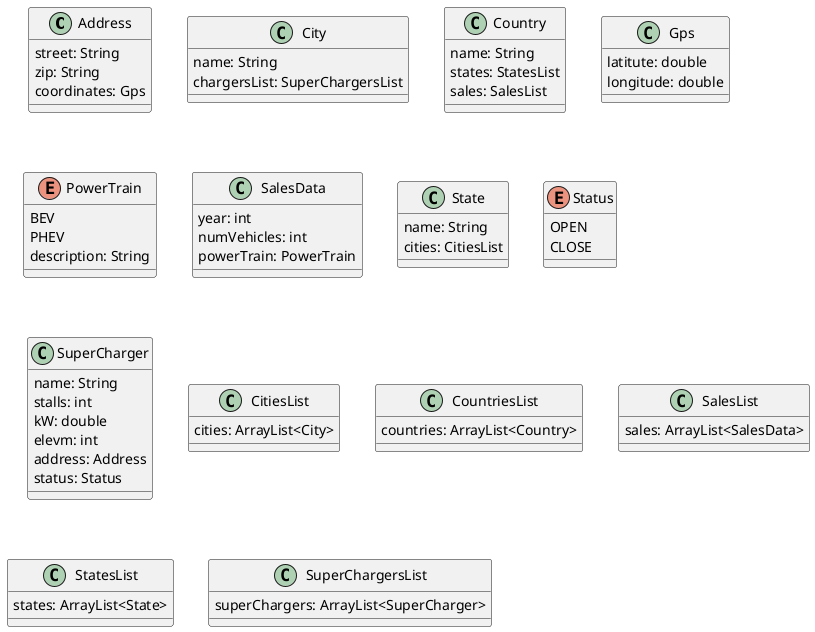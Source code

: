 @startuml
'skinparam monochrome true
skinparam packageStyle rectangle
skinparam shadowing false
'skinparam linetype polyline
skinparam linetype orto

skinparam classAttributeIconSize 0

'left to right direction

class Address{
street: String
zip: String
coordinates: Gps
}

class City{
name: String
chargersList: SuperChargersList
}

class Country{
name: String
states: StatesList
sales: SalesList
}

class Gps{
latitute: double
longitude: double
}

enum PowerTrain{
BEV
PHEV
description: String
}

class SalesData{
year: int
numVehicles: int
powerTrain: PowerTrain
}

class State{
name: String
cities: CitiesList
}

enum Status{
OPEN
CLOSE
}

class SuperCharger{
name: String
stalls: int
kW: double
elevm: int
address: Address
status: Status
}

class CitiesList{
cities: ArrayList<City>
}

class CountriesList{
countries: ArrayList<Country>
}

class SalesList{
sales: ArrayList<SalesData>
}

class StatesList{
states: ArrayList<State>
}

class SuperChargersList{
superChargers: ArrayList<SuperCharger>
}

@enduml